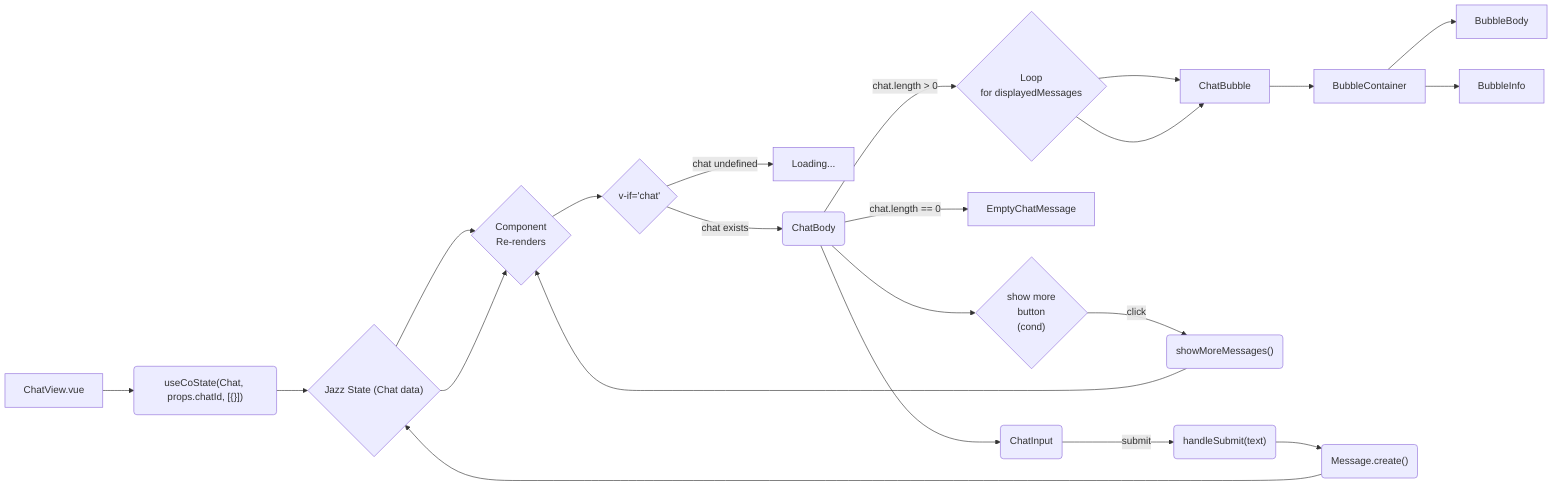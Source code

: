graph LR
    A["ChatView.vue"] --> B("useCoState(Chat, props.chatId, [{}])");
    B --> C{"Jazz State (Chat data)"};
    C --> D{"Component\nRe-renders"};
     D --> E{v-if='chat'};
     E -- "chat undefined" --> F["Loading..."];
     E -- "chat exists" --> G("ChatBody");
     G -- "chat.length > 0" --> H{"Loop\nfor displayedMessages"};
    H --> I[ChatBubble];
     I -->J["BubbleContainer"];
    J --> K["BubbleBody"];
    J-->L["BubbleInfo"];
     H-->I;
      G -- "chat.length == 0" -->M["EmptyChatMessage"];
    G --> N{"show more\nbutton\n(cond)"};
      N -- "click" --> O("showMoreMessages()");
        O --> D
        G --> P("ChatInput");
      P -- "submit" --> Q("handleSubmit(text)");
      Q --> R("Message.create()");
       R--> C;
    C --> D;